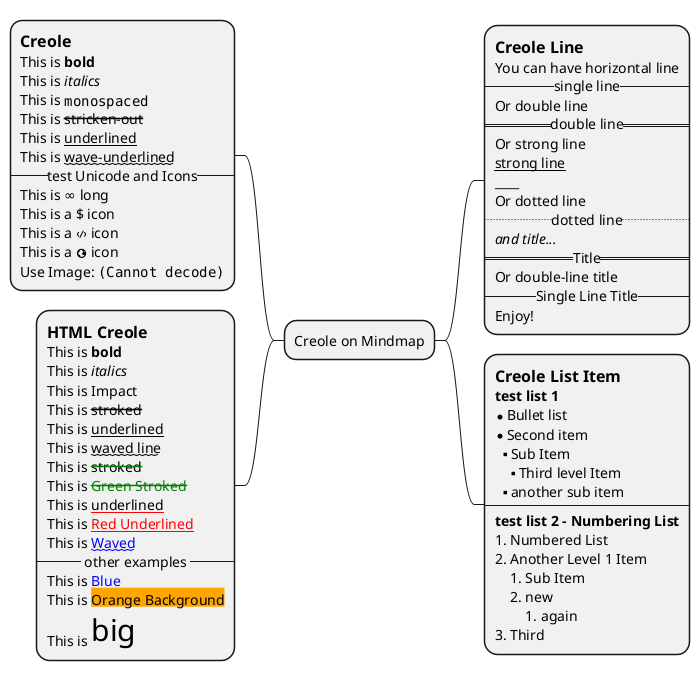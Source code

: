 @startmindmap
* Creole on Mindmap

**:==Creole Line
You can have horizontal line
--single line--
Or double line
==double line==
Or strong line
__strong line__
____
Or dotted line
..dotted line..
//and title...//
==Title==
Or double-line title
--Single Line Title--
Enjoy!;

**:==Creole List Item
**test list 1**
* Bullet list
* Second item
** Sub Item
*** Third level Item
** another sub item
----
**test list 2 - Numbering List**
# Numbered List
# Another Level 1 Item
## Sub Item
## new
### again
# Third;

left side

**:==Creole
This is **bold**
This is //italics//
This is ""monospaced""
This is --stricken-out--
This is __underlined__
This is ~~wave-underlined~~
--test Unicode and Icons--
This is <U+221E> long
This is a <U+0024> icon
This is a <&code> icon
This is a <&globe> icon
Use Image: <img:PlantUML-Logo.png>;

**:==HTML Creole
This is <b>bold</b>
This is <i>italics</i>
This is <font:impact>Impact</font>
This is <s>stroked</s>
This is <u>underlined</u>
This is <w>waved line</w>
This is <s:green>stroked</s>
' above line is not in color green
This is <s><color:green>Green Stroked</color></s>
This is <u:red>underlined</u>
This is <u><color:red>Red Underlined</color></u>
This is <w><color:#0000FF>Waved</color></w>
-- other examples --
This is <color:blue>Blue</color>
This is <back:orange>Orange Background</back>
This is <size:30>big</size>;
@endmindmap